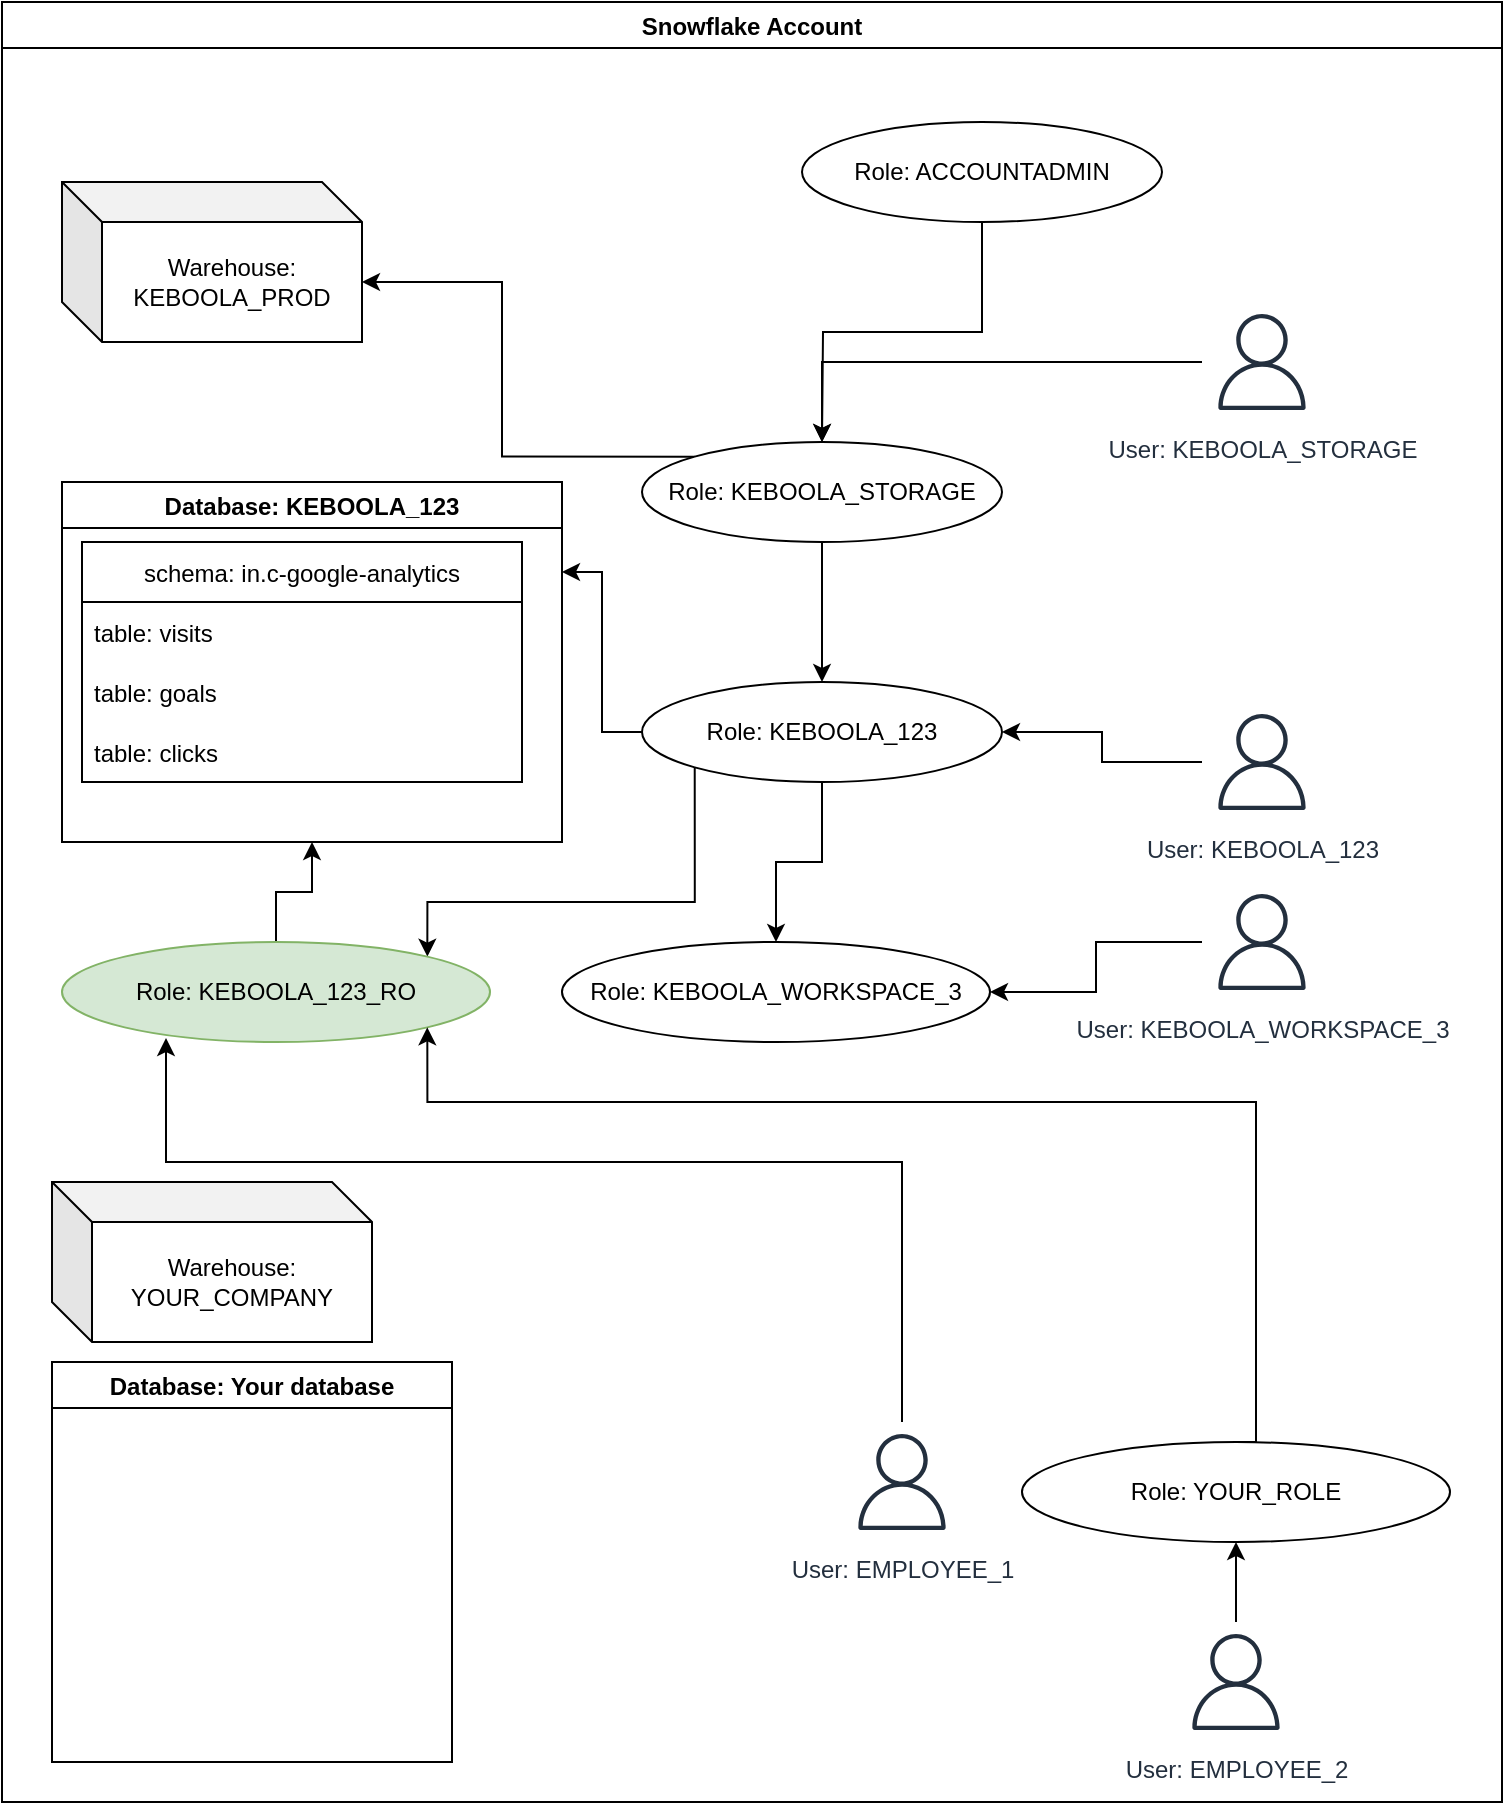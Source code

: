 <mxfile version="18.2.0" type="device"><diagram id="YCyWXa5YiLjVph2kXV2y" name="Page-1"><mxGraphModel dx="1359" dy="865" grid="1" gridSize="10" guides="1" tooltips="1" connect="1" arrows="1" fold="1" page="1" pageScale="1" pageWidth="827" pageHeight="1169" math="0" shadow="0"><root><mxCell id="0"/><mxCell id="1" parent="0"/><mxCell id="sj4fYSvPZpT67EnD1NZ--1" value="Snowflake Account" style="swimlane;sketch=0;" vertex="1" parent="1"><mxGeometry x="10" y="10" width="750" height="900" as="geometry"/></mxCell><mxCell id="sj4fYSvPZpT67EnD1NZ--33" style="edgeStyle=orthogonalEdgeStyle;rounded=0;orthogonalLoop=1;jettySize=auto;html=1;sketch=0;" edge="1" parent="sj4fYSvPZpT67EnD1NZ--1" source="sj4fYSvPZpT67EnD1NZ--3" target="sj4fYSvPZpT67EnD1NZ--22"><mxGeometry relative="1" as="geometry"/></mxCell><mxCell id="sj4fYSvPZpT67EnD1NZ--3" value="User: KEBOOLA_STORAGE" style="sketch=0;outlineConnect=0;fontColor=#232F3E;gradientColor=none;strokeColor=#232F3E;fillColor=#ffffff;dashed=0;verticalLabelPosition=bottom;verticalAlign=top;align=center;html=1;fontSize=12;fontStyle=0;aspect=fixed;shape=mxgraph.aws4.resourceIcon;resIcon=mxgraph.aws4.user;" vertex="1" parent="sj4fYSvPZpT67EnD1NZ--1"><mxGeometry x="600" y="150" width="60" height="60" as="geometry"/></mxCell><mxCell id="sj4fYSvPZpT67EnD1NZ--51" style="edgeStyle=orthogonalEdgeStyle;rounded=0;orthogonalLoop=1;jettySize=auto;html=1;entryX=0.243;entryY=0.96;entryDx=0;entryDy=0;entryPerimeter=0;sketch=0;" edge="1" parent="sj4fYSvPZpT67EnD1NZ--1" source="sj4fYSvPZpT67EnD1NZ--5" target="sj4fYSvPZpT67EnD1NZ--45"><mxGeometry relative="1" as="geometry"><Array as="points"><mxPoint x="82" y="580"/></Array></mxGeometry></mxCell><mxCell id="sj4fYSvPZpT67EnD1NZ--5" value="User: EMPLOYEE_1" style="sketch=0;outlineConnect=0;fontColor=#232F3E;gradientColor=none;strokeColor=#232F3E;fillColor=#ffffff;dashed=0;verticalLabelPosition=bottom;verticalAlign=top;align=center;html=1;fontSize=12;fontStyle=0;aspect=fixed;shape=mxgraph.aws4.resourceIcon;resIcon=mxgraph.aws4.user;" vertex="1" parent="sj4fYSvPZpT67EnD1NZ--1"><mxGeometry x="420" y="710" width="60" height="60" as="geometry"/></mxCell><mxCell id="sj4fYSvPZpT67EnD1NZ--7" value="Warehouse: KEBOOLA_PROD" style="shape=cube;whiteSpace=wrap;html=1;boundedLbl=1;backgroundOutline=1;darkOpacity=0.05;darkOpacity2=0.1;sketch=0;" vertex="1" parent="sj4fYSvPZpT67EnD1NZ--1"><mxGeometry x="30" y="90" width="150" height="80" as="geometry"/></mxCell><mxCell id="sj4fYSvPZpT67EnD1NZ--8" value="Warehouse: YOUR_COMPANY" style="shape=cube;whiteSpace=wrap;html=1;boundedLbl=1;backgroundOutline=1;darkOpacity=0.05;darkOpacity2=0.1;sketch=0;" vertex="1" parent="sj4fYSvPZpT67EnD1NZ--1"><mxGeometry x="25" y="590" width="160" height="80" as="geometry"/></mxCell><mxCell id="sj4fYSvPZpT67EnD1NZ--13" value="Database: KEBOOLA_123" style="swimlane;fillColor=#FFFFFF;glass=0;shadow=0;sketch=0;" vertex="1" parent="sj4fYSvPZpT67EnD1NZ--1"><mxGeometry x="30" y="240" width="250" height="180" as="geometry"/></mxCell><mxCell id="sj4fYSvPZpT67EnD1NZ--14" value="schema: in.c-google-analytics" style="swimlane;fontStyle=0;childLayout=stackLayout;horizontal=1;startSize=30;horizontalStack=0;resizeParent=1;resizeParentMax=0;resizeLast=0;collapsible=1;marginBottom=0;sketch=0;" vertex="1" parent="sj4fYSvPZpT67EnD1NZ--13"><mxGeometry x="10" y="30" width="220" height="120" as="geometry"/></mxCell><mxCell id="sj4fYSvPZpT67EnD1NZ--15" value="table: visits" style="text;strokeColor=none;fillColor=none;align=left;verticalAlign=middle;spacingLeft=4;spacingRight=4;overflow=hidden;points=[[0,0.5],[1,0.5]];portConstraint=eastwest;rotatable=0;sketch=0;" vertex="1" parent="sj4fYSvPZpT67EnD1NZ--14"><mxGeometry y="30" width="220" height="30" as="geometry"/></mxCell><mxCell id="sj4fYSvPZpT67EnD1NZ--16" value="table: goals" style="text;strokeColor=none;fillColor=none;align=left;verticalAlign=middle;spacingLeft=4;spacingRight=4;overflow=hidden;points=[[0,0.5],[1,0.5]];portConstraint=eastwest;rotatable=0;sketch=0;" vertex="1" parent="sj4fYSvPZpT67EnD1NZ--14"><mxGeometry y="60" width="220" height="30" as="geometry"/></mxCell><mxCell id="sj4fYSvPZpT67EnD1NZ--17" value="table: clicks" style="text;strokeColor=none;fillColor=none;align=left;verticalAlign=middle;spacingLeft=4;spacingRight=4;overflow=hidden;points=[[0,0.5],[1,0.5]];portConstraint=eastwest;rotatable=0;sketch=0;" vertex="1" parent="sj4fYSvPZpT67EnD1NZ--14"><mxGeometry y="90" width="220" height="30" as="geometry"/></mxCell><mxCell id="sj4fYSvPZpT67EnD1NZ--37" style="edgeStyle=orthogonalEdgeStyle;rounded=0;orthogonalLoop=1;jettySize=auto;html=1;exitX=0.5;exitY=1;exitDx=0;exitDy=0;entryX=0.5;entryY=0;entryDx=0;entryDy=0;sketch=0;" edge="1" parent="sj4fYSvPZpT67EnD1NZ--1" source="sj4fYSvPZpT67EnD1NZ--21" target="sj4fYSvPZpT67EnD1NZ--36"><mxGeometry relative="1" as="geometry"/></mxCell><mxCell id="sj4fYSvPZpT67EnD1NZ--57" style="edgeStyle=orthogonalEdgeStyle;rounded=0;orthogonalLoop=1;jettySize=auto;html=1;exitX=0;exitY=1;exitDx=0;exitDy=0;entryX=1;entryY=0;entryDx=0;entryDy=0;sketch=0;" edge="1" parent="sj4fYSvPZpT67EnD1NZ--1" source="sj4fYSvPZpT67EnD1NZ--21" target="sj4fYSvPZpT67EnD1NZ--45"><mxGeometry relative="1" as="geometry"><Array as="points"><mxPoint x="346" y="450"/><mxPoint x="213" y="450"/></Array></mxGeometry></mxCell><mxCell id="sj4fYSvPZpT67EnD1NZ--58" style="edgeStyle=orthogonalEdgeStyle;rounded=0;orthogonalLoop=1;jettySize=auto;html=1;exitX=0;exitY=0.5;exitDx=0;exitDy=0;entryX=1;entryY=0.25;entryDx=0;entryDy=0;sketch=0;" edge="1" parent="sj4fYSvPZpT67EnD1NZ--1" source="sj4fYSvPZpT67EnD1NZ--21" target="sj4fYSvPZpT67EnD1NZ--13"><mxGeometry relative="1" as="geometry"/></mxCell><mxCell id="sj4fYSvPZpT67EnD1NZ--21" value="Role: KEBOOLA_123" style="ellipse;whiteSpace=wrap;html=1;sketch=0;" vertex="1" parent="sj4fYSvPZpT67EnD1NZ--1"><mxGeometry x="320" y="340" width="180" height="50" as="geometry"/></mxCell><mxCell id="sj4fYSvPZpT67EnD1NZ--35" style="edgeStyle=orthogonalEdgeStyle;rounded=0;orthogonalLoop=1;jettySize=auto;html=1;exitX=0.5;exitY=1;exitDx=0;exitDy=0;entryX=0.5;entryY=0;entryDx=0;entryDy=0;sketch=0;" edge="1" parent="sj4fYSvPZpT67EnD1NZ--1" source="sj4fYSvPZpT67EnD1NZ--22" target="sj4fYSvPZpT67EnD1NZ--21"><mxGeometry relative="1" as="geometry"/></mxCell><mxCell id="sj4fYSvPZpT67EnD1NZ--41" style="edgeStyle=orthogonalEdgeStyle;rounded=0;orthogonalLoop=1;jettySize=auto;html=1;exitX=0;exitY=0;exitDx=0;exitDy=0;entryX=0;entryY=0;entryDx=150;entryDy=50;entryPerimeter=0;sketch=0;" edge="1" parent="sj4fYSvPZpT67EnD1NZ--1" source="sj4fYSvPZpT67EnD1NZ--22" target="sj4fYSvPZpT67EnD1NZ--7"><mxGeometry relative="1" as="geometry"/></mxCell><mxCell id="sj4fYSvPZpT67EnD1NZ--22" value="Role: KEBOOLA_STORAGE" style="ellipse;whiteSpace=wrap;html=1;sketch=0;" vertex="1" parent="sj4fYSvPZpT67EnD1NZ--1"><mxGeometry x="320" y="220" width="180" height="50" as="geometry"/></mxCell><mxCell id="sj4fYSvPZpT67EnD1NZ--40" style="edgeStyle=orthogonalEdgeStyle;rounded=0;orthogonalLoop=1;jettySize=auto;html=1;sketch=0;" edge="1" parent="sj4fYSvPZpT67EnD1NZ--1" source="sj4fYSvPZpT67EnD1NZ--24" target="sj4fYSvPZpT67EnD1NZ--21"><mxGeometry relative="1" as="geometry"/></mxCell><mxCell id="sj4fYSvPZpT67EnD1NZ--24" value="User: KEBOOLA_123" style="sketch=0;outlineConnect=0;fontColor=#232F3E;gradientColor=none;strokeColor=#232F3E;fillColor=#ffffff;dashed=0;verticalLabelPosition=bottom;verticalAlign=top;align=center;html=1;fontSize=12;fontStyle=0;aspect=fixed;shape=mxgraph.aws4.resourceIcon;resIcon=mxgraph.aws4.user;" vertex="1" parent="sj4fYSvPZpT67EnD1NZ--1"><mxGeometry x="600" y="350" width="60" height="60" as="geometry"/></mxCell><mxCell id="sj4fYSvPZpT67EnD1NZ--39" style="edgeStyle=orthogonalEdgeStyle;rounded=0;orthogonalLoop=1;jettySize=auto;html=1;entryX=1;entryY=0.5;entryDx=0;entryDy=0;sketch=0;" edge="1" parent="sj4fYSvPZpT67EnD1NZ--1" source="sj4fYSvPZpT67EnD1NZ--28" target="sj4fYSvPZpT67EnD1NZ--36"><mxGeometry relative="1" as="geometry"/></mxCell><mxCell id="sj4fYSvPZpT67EnD1NZ--28" value="User: KEBOOLA_WORKSPACE_3" style="sketch=0;outlineConnect=0;fontColor=#232F3E;gradientColor=none;strokeColor=#232F3E;fillColor=#ffffff;dashed=0;verticalLabelPosition=bottom;verticalAlign=top;align=center;html=1;fontSize=12;fontStyle=0;aspect=fixed;shape=mxgraph.aws4.resourceIcon;resIcon=mxgraph.aws4.user;" vertex="1" parent="sj4fYSvPZpT67EnD1NZ--1"><mxGeometry x="600" y="440" width="60" height="60" as="geometry"/></mxCell><mxCell id="sj4fYSvPZpT67EnD1NZ--31" value="Role: ACCOUNTADMIN" style="ellipse;whiteSpace=wrap;html=1;sketch=0;" vertex="1" parent="sj4fYSvPZpT67EnD1NZ--1"><mxGeometry x="400" y="60" width="180" height="50" as="geometry"/></mxCell><mxCell id="sj4fYSvPZpT67EnD1NZ--36" value="Role: KEBOOLA_WORKSPACE_3" style="ellipse;whiteSpace=wrap;html=1;sketch=0;" vertex="1" parent="sj4fYSvPZpT67EnD1NZ--1"><mxGeometry x="280" y="470" width="214" height="50" as="geometry"/></mxCell><mxCell id="sj4fYSvPZpT67EnD1NZ--42" value="Database: Your database" style="swimlane;sketch=0;" vertex="1" parent="sj4fYSvPZpT67EnD1NZ--1"><mxGeometry x="25" y="680" width="200" height="200" as="geometry"/></mxCell><mxCell id="sj4fYSvPZpT67EnD1NZ--59" style="edgeStyle=orthogonalEdgeStyle;rounded=0;orthogonalLoop=1;jettySize=auto;html=1;exitX=0.5;exitY=0;exitDx=0;exitDy=0;entryX=0.5;entryY=1;entryDx=0;entryDy=0;sketch=0;" edge="1" parent="sj4fYSvPZpT67EnD1NZ--1" source="sj4fYSvPZpT67EnD1NZ--45" target="sj4fYSvPZpT67EnD1NZ--13"><mxGeometry relative="1" as="geometry"/></mxCell><mxCell id="sj4fYSvPZpT67EnD1NZ--45" value="Role: KEBOOLA_123_RO" style="ellipse;whiteSpace=wrap;html=1;fillColor=#d5e8d4;strokeColor=#82b366;sketch=0;" vertex="1" parent="sj4fYSvPZpT67EnD1NZ--1"><mxGeometry x="30" y="470" width="214" height="50" as="geometry"/></mxCell><mxCell id="sj4fYSvPZpT67EnD1NZ--48" style="edgeStyle=orthogonalEdgeStyle;rounded=0;orthogonalLoop=1;jettySize=auto;html=1;exitX=0.5;exitY=0;exitDx=0;exitDy=0;entryX=1;entryY=1;entryDx=0;entryDy=0;sketch=0;" edge="1" parent="sj4fYSvPZpT67EnD1NZ--1" source="sj4fYSvPZpT67EnD1NZ--47" target="sj4fYSvPZpT67EnD1NZ--45"><mxGeometry relative="1" as="geometry"><Array as="points"><mxPoint x="627" y="550"/><mxPoint x="213" y="550"/></Array></mxGeometry></mxCell><mxCell id="sj4fYSvPZpT67EnD1NZ--47" value="Role: YOUR_ROLE" style="ellipse;whiteSpace=wrap;html=1;sketch=0;" vertex="1" parent="sj4fYSvPZpT67EnD1NZ--1"><mxGeometry x="510" y="720" width="214" height="50" as="geometry"/></mxCell><mxCell id="sj4fYSvPZpT67EnD1NZ--55" style="edgeStyle=orthogonalEdgeStyle;rounded=0;orthogonalLoop=1;jettySize=auto;html=1;entryX=0.5;entryY=1;entryDx=0;entryDy=0;sketch=0;" edge="1" parent="sj4fYSvPZpT67EnD1NZ--1" source="sj4fYSvPZpT67EnD1NZ--53" target="sj4fYSvPZpT67EnD1NZ--47"><mxGeometry relative="1" as="geometry"/></mxCell><mxCell id="sj4fYSvPZpT67EnD1NZ--53" value="User: EMPLOYEE_2" style="sketch=0;outlineConnect=0;fontColor=#232F3E;gradientColor=none;strokeColor=#232F3E;fillColor=#ffffff;dashed=0;verticalLabelPosition=bottom;verticalAlign=top;align=center;html=1;fontSize=12;fontStyle=0;aspect=fixed;shape=mxgraph.aws4.resourceIcon;resIcon=mxgraph.aws4.user;" vertex="1" parent="sj4fYSvPZpT67EnD1NZ--1"><mxGeometry x="587" y="810" width="60" height="60" as="geometry"/></mxCell><mxCell id="sj4fYSvPZpT67EnD1NZ--34" style="edgeStyle=orthogonalEdgeStyle;rounded=0;orthogonalLoop=1;jettySize=auto;html=1;exitX=0.5;exitY=1;exitDx=0;exitDy=0;sketch=0;" edge="1" parent="1" source="sj4fYSvPZpT67EnD1NZ--31"><mxGeometry relative="1" as="geometry"><mxPoint x="420" y="230" as="targetPoint"/></mxGeometry></mxCell></root></mxGraphModel></diagram></mxfile>